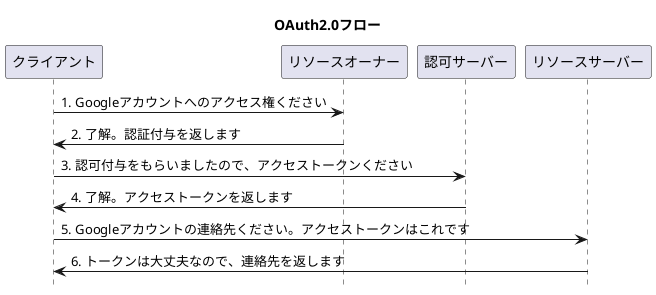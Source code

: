 @startuml name
title OAuth2.0フロー
hide footbox

クライアント -> リソースオーナー: 1. Googleアカウントへのアクセス権ください
リソースオーナー -> クライアント: 2. 了解。認証付与を返します
クライアント -> 認可サーバー: 3. 認可付与をもらいましたので、アクセストークンください
認可サーバー -> クライアント: 4. 了解。アクセストークンを返します
クライアント -> リソースサーバー: 5. Googleアカウントの連絡先ください。アクセストークンはこれです
リソースサーバー -> クライアント: 6. トークンは大丈夫なので、連絡先を返します
@enduml